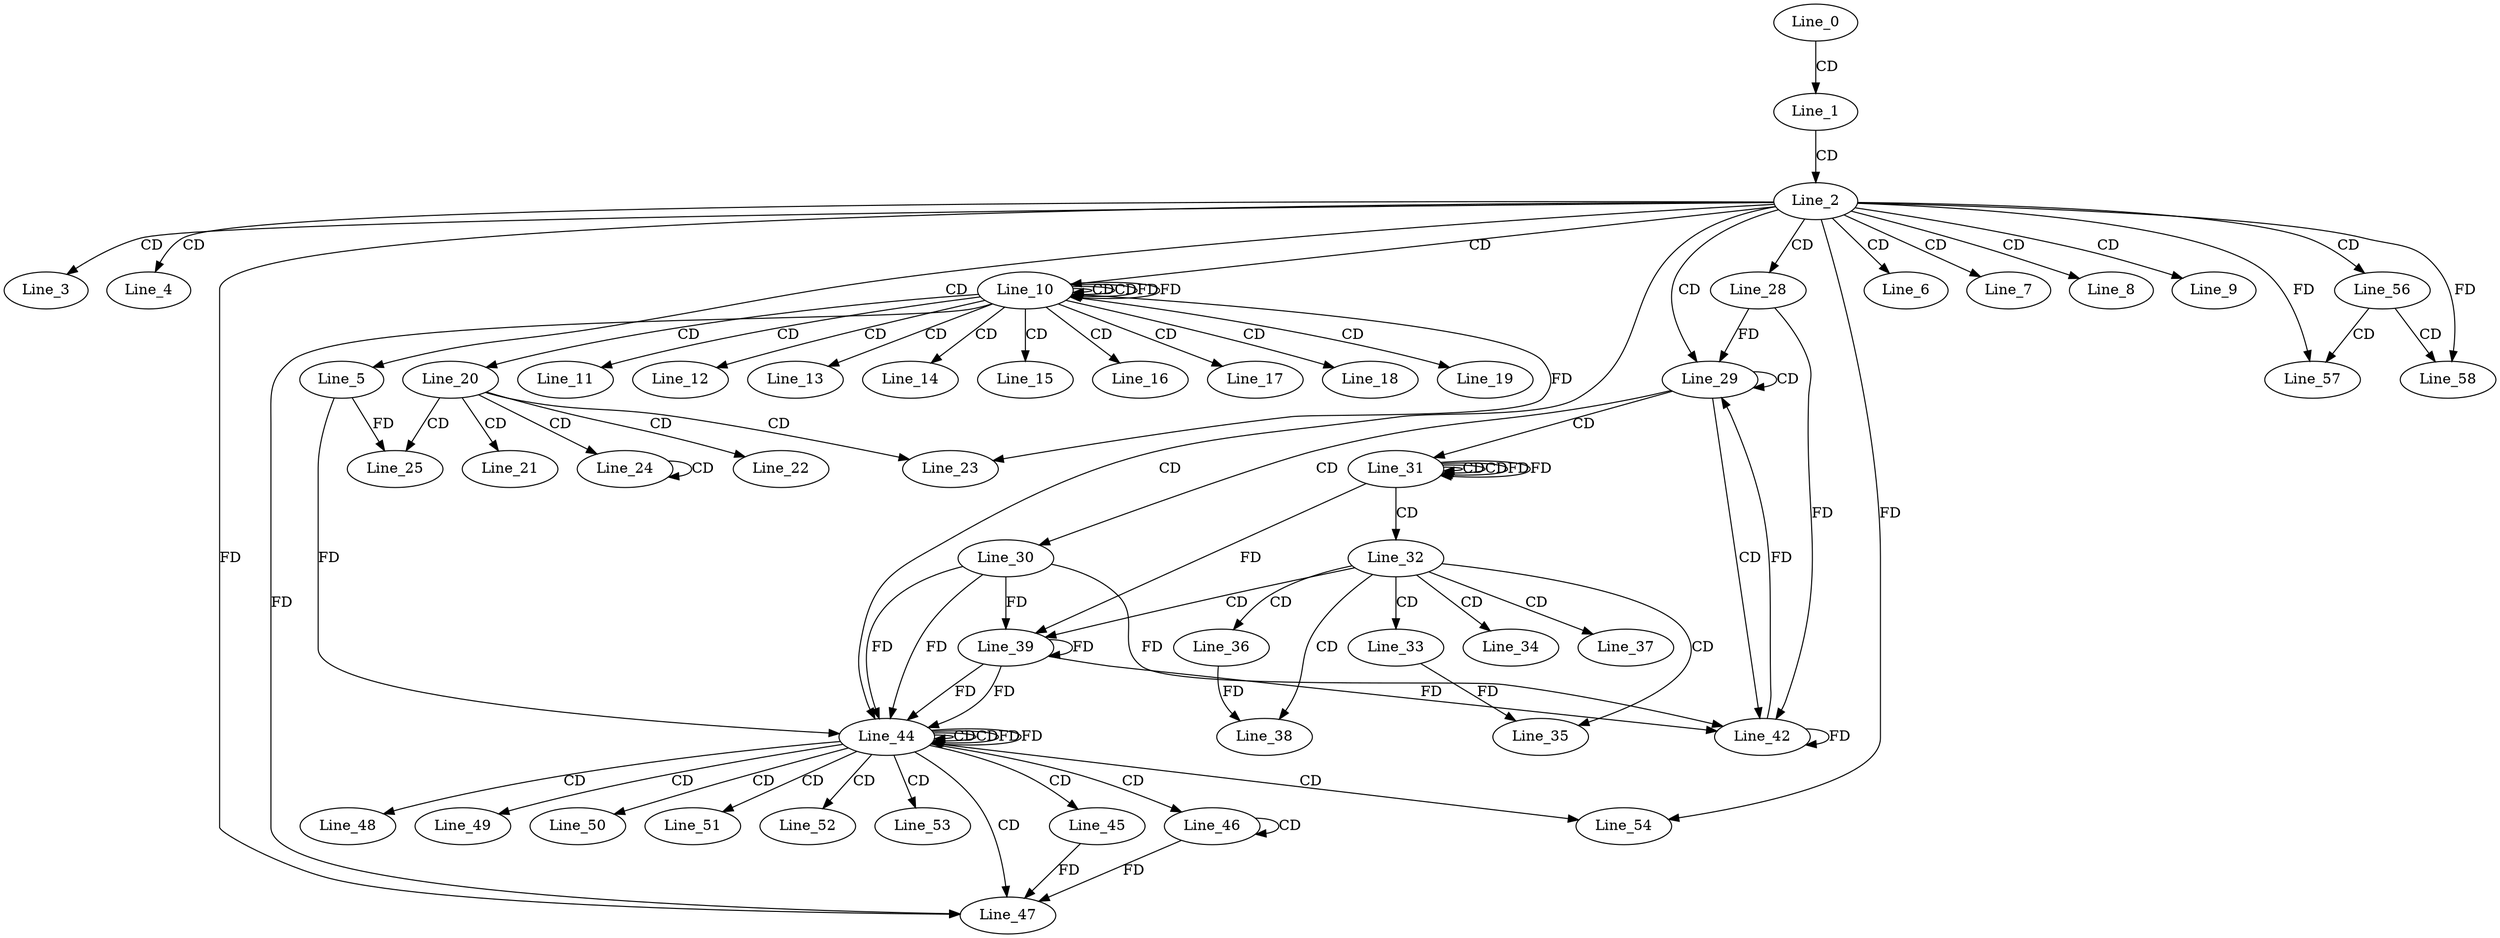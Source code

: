digraph G {
  Line_0;
  Line_1;
  Line_2;
  Line_3;
  Line_4;
  Line_5;
  Line_6;
  Line_7;
  Line_8;
  Line_9;
  Line_10;
  Line_10;
  Line_10;
  Line_11;
  Line_12;
  Line_13;
  Line_14;
  Line_15;
  Line_16;
  Line_17;
  Line_18;
  Line_19;
  Line_20;
  Line_21;
  Line_22;
  Line_23;
  Line_24;
  Line_24;
  Line_25;
  Line_28;
  Line_29;
  Line_30;
  Line_31;
  Line_31;
  Line_31;
  Line_32;
  Line_33;
  Line_34;
  Line_35;
  Line_36;
  Line_37;
  Line_38;
  Line_39;
  Line_42;
  Line_44;
  Line_44;
  Line_44;
  Line_45;
  Line_46;
  Line_46;
  Line_47;
  Line_48;
  Line_49;
  Line_50;
  Line_51;
  Line_52;
  Line_53;
  Line_54;
  Line_56;
  Line_57;
  Line_58;
  Line_58;
  Line_0 -> Line_1 [ label="CD" ];
  Line_1 -> Line_2 [ label="CD" ];
  Line_2 -> Line_3 [ label="CD" ];
  Line_2 -> Line_4 [ label="CD" ];
  Line_2 -> Line_5 [ label="CD" ];
  Line_2 -> Line_6 [ label="CD" ];
  Line_2 -> Line_7 [ label="CD" ];
  Line_2 -> Line_8 [ label="CD" ];
  Line_2 -> Line_9 [ label="CD" ];
  Line_2 -> Line_10 [ label="CD" ];
  Line_10 -> Line_10 [ label="CD" ];
  Line_10 -> Line_10 [ label="CD" ];
  Line_10 -> Line_10 [ label="FD" ];
  Line_10 -> Line_11 [ label="CD" ];
  Line_10 -> Line_12 [ label="CD" ];
  Line_10 -> Line_13 [ label="CD" ];
  Line_10 -> Line_14 [ label="CD" ];
  Line_10 -> Line_15 [ label="CD" ];
  Line_10 -> Line_16 [ label="CD" ];
  Line_10 -> Line_17 [ label="CD" ];
  Line_10 -> Line_18 [ label="CD" ];
  Line_10 -> Line_19 [ label="CD" ];
  Line_10 -> Line_20 [ label="CD" ];
  Line_20 -> Line_21 [ label="CD" ];
  Line_20 -> Line_22 [ label="CD" ];
  Line_20 -> Line_23 [ label="CD" ];
  Line_10 -> Line_23 [ label="FD" ];
  Line_20 -> Line_24 [ label="CD" ];
  Line_24 -> Line_24 [ label="CD" ];
  Line_20 -> Line_25 [ label="CD" ];
  Line_5 -> Line_25 [ label="FD" ];
  Line_2 -> Line_28 [ label="CD" ];
  Line_2 -> Line_29 [ label="CD" ];
  Line_29 -> Line_29 [ label="CD" ];
  Line_28 -> Line_29 [ label="FD" ];
  Line_29 -> Line_30 [ label="CD" ];
  Line_29 -> Line_31 [ label="CD" ];
  Line_31 -> Line_31 [ label="CD" ];
  Line_31 -> Line_31 [ label="CD" ];
  Line_31 -> Line_31 [ label="FD" ];
  Line_31 -> Line_32 [ label="CD" ];
  Line_32 -> Line_33 [ label="CD" ];
  Line_32 -> Line_34 [ label="CD" ];
  Line_32 -> Line_35 [ label="CD" ];
  Line_33 -> Line_35 [ label="FD" ];
  Line_32 -> Line_36 [ label="CD" ];
  Line_32 -> Line_37 [ label="CD" ];
  Line_32 -> Line_38 [ label="CD" ];
  Line_36 -> Line_38 [ label="FD" ];
  Line_32 -> Line_39 [ label="CD" ];
  Line_39 -> Line_39 [ label="FD" ];
  Line_30 -> Line_39 [ label="FD" ];
  Line_31 -> Line_39 [ label="FD" ];
  Line_29 -> Line_42 [ label="CD" ];
  Line_42 -> Line_42 [ label="FD" ];
  Line_28 -> Line_42 [ label="FD" ];
  Line_39 -> Line_42 [ label="FD" ];
  Line_30 -> Line_42 [ label="FD" ];
  Line_2 -> Line_44 [ label="CD" ];
  Line_44 -> Line_44 [ label="CD" ];
  Line_39 -> Line_44 [ label="FD" ];
  Line_30 -> Line_44 [ label="FD" ];
  Line_5 -> Line_44 [ label="FD" ];
  Line_44 -> Line_44 [ label="CD" ];
  Line_44 -> Line_44 [ label="FD" ];
  Line_39 -> Line_44 [ label="FD" ];
  Line_30 -> Line_44 [ label="FD" ];
  Line_44 -> Line_45 [ label="CD" ];
  Line_44 -> Line_46 [ label="CD" ];
  Line_46 -> Line_46 [ label="CD" ];
  Line_44 -> Line_47 [ label="CD" ];
  Line_2 -> Line_47 [ label="FD" ];
  Line_45 -> Line_47 [ label="FD" ];
  Line_10 -> Line_47 [ label="FD" ];
  Line_46 -> Line_47 [ label="FD" ];
  Line_44 -> Line_48 [ label="CD" ];
  Line_44 -> Line_49 [ label="CD" ];
  Line_44 -> Line_50 [ label="CD" ];
  Line_44 -> Line_51 [ label="CD" ];
  Line_44 -> Line_52 [ label="CD" ];
  Line_44 -> Line_53 [ label="CD" ];
  Line_44 -> Line_54 [ label="CD" ];
  Line_2 -> Line_54 [ label="FD" ];
  Line_2 -> Line_56 [ label="CD" ];
  Line_56 -> Line_57 [ label="CD" ];
  Line_2 -> Line_57 [ label="FD" ];
  Line_56 -> Line_58 [ label="CD" ];
  Line_2 -> Line_58 [ label="FD" ];
  Line_10 -> Line_10 [ label="FD" ];
  Line_42 -> Line_29 [ label="FD" ];
  Line_31 -> Line_31 [ label="FD" ];
  Line_44 -> Line_44 [ label="FD" ];
}
